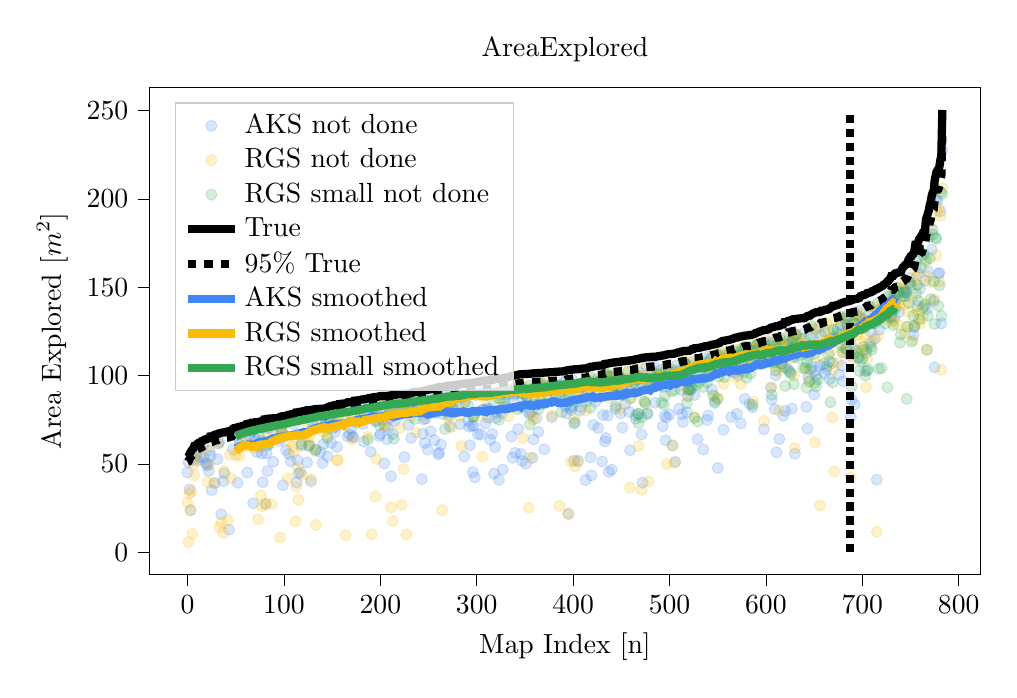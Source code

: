 % This file was created with tikzplotlib v0.9.16.
\begin{tikzpicture}

\definecolor{color0}{rgb}{0.259,0.522,0.957}
\definecolor{color1}{rgb}{0.984,0.737,0.02}
\definecolor{color2}{rgb}{0.204,0.659,0.325}

\begin{axis}[
width=1.0\linewidth,
height=0.64\linewidth,
clip marker paths=true,
scaled x ticks=false,
legend cell align={left},
legend style={
  fill opacity=0.8,
  draw opacity=1,
  text opacity=1,
  at={(0.03,0.97)},
  anchor=north west,
  draw=white!80!black
},
tick align=outside,
tick pos=left,
title={AreaExplored},
unbounded coords=jump,
x grid style={white!69.02!black},
xlabel={Map Index [n]},
xmin=-39.15, xmax=822.15,
xtick style={color=black},
y grid style={white!69.02!black},
ylabel={Area Explored [\(\displaystyle m^2\)]},
ymin=-12.521, ymax=262.937,
ytick style={color=black}
]
\addplot [draw=color0, fill=color0, mark=*, only marks, opacity=0.2]
table{%
x  y
0 45.213
1 50.896
2 35.499
3 23.914
8 52.974
9 55.326
10 51.931
13 53.914
16 59.979
17 53.467
19 50.685
20 49.115
21 50
22 45.949
23 57.579
24 54.672
25 35.141
28 39.227
31 52.718
32 61.549
33 62.534
35 21.515
37 40.264
38 44.686
43 12.741
47 58.306
52 39.349
53 66.691
54 63.493
56 67.485
58 68.35
62 45.182
64 66.099
65 66.61
67 68.651
68 27.691
69 69.65
70 64.269
72 56.744
74 60.125
76 63.149
77 55.834
78 39.691
79 70.979
80 70.466
81 27.165
82 55.966
83 45.989
84 70.507
85 61.459
87 69.606
89 51.275
95 63.016
96 64.574
97 70.805
98 68.635
99 37.973
101 73.342
102 57.784
105 55.71
107 51.574
110 72.491
113 39.494
114 52.154
115 44.686
117 45.301
118 60.293
124 50.85
126 60.123
128 40.114
129 73.342
130 70.266
131 69.531
133 57.616
138 56.675
139 72.872
140 50.52
141 61.099
142 77.139
143 72.962
145 54.296
146 75.483
149 61.894
151 70.294
153 68.082
154 71.403
155 59.632
156 76.216
166 65.613
168 66.765
170 69.917
171 65.445
172 65.171
173 73.779
176 81.125
182 72.794
183 62.598
184 77.834
186 76.443
187 82.686
190 56.957
193 81.838
194 82.955
195 74.106
197 82.722
199 65.72
200 66.915
201 80.147
202 75.168
204 50.339
205 71.645
207 63.946
208 70.202
210 75.928
211 42.995
213 66.914
214 77.186
215 74.355
216 81.072
217 78.531
219 78.757
221 84.789
224 80.342
225 53.915
226 81.902
228 78.717
229 72.069
230 81.195
231 83.477
232 64.688
234 85.619
235 85.037
239 82.234
242 80.058
243 41.48
244 67.203
245 75.298
246 61.872
247 75.734
249 58.246
252 68.398
253 85.358
254 87.606
256 63.491
257 78.92
260 55.472
261 56.344
263 60.915
264 78.282
266 88.542
267 85.418
268 84.306
269 87.008
270 79.306
272 71.286
273 84.498
274 88.573
275 83.322
277 88.05
279 84.645
283 72.466
284 87.898
287 54.275
288 84.958
291 74.622
292 71.083
293 60.587
295 71.696
296 45.442
297 71.546
298 42.438
299 88.867
301 66.813
304 66.749
306 80.784
307 91.126
309 72.973
310 80.624
311 81.81
312 76.27
313 80.899
314 63.674
316 67.112
318 44.496
319 59.557
320 76.064
321 79.277
323 40.979
325 89.373
326 78.712
327 46.858
329 93.224
330 89.27
331 82.989
333 92.742
334 89.56
336 65.613
337 53.542
338 88.458
339 89.517
340 56.323
341 90.288
343 69.784
346 55.626
347 51.766
348 89.522
349 89.539
351 50.171
352 88.278
353 90.85
354 79.213
355 78.232
357 79.394
358 53.414
359 63.854
361 94.006
362 75.907
363 92.542
364 68.147
365 83.734
366 96.17
369 95.005
370 58.296
374 91.632
376 92.534
377 94.918
378 76.445
382 88.126
385 94.786
386 90.403
390 96.68
392 82.717
393 78.648
394 94.909
395 21.878
397 81.645
398 80.467
399 97.709
401 51.936
402 73.648
404 85.558
405 51.475
406 89.453
407 80.242
408 82.147
413 40.899
415 91.235
416 89.997
417 99.518
418 53.741
419 43.522
421 72.166
423 85.235
426 70.312
430 51.422
431 77.68
432 94.117
433 62.762
434 64.712
435 99.658
436 77.413
437 45.507
439 96.589
440 46.792
441 93.582
443 96.771
444 81.44
445 101.584
447 100.414
449 78.603
451 70.592
453 92.456
454 83.901
456 96.461
457 92.63
458 79.474
459 57.728
460 97.619
465 75.56
466 97.344
467 97.909
468 78.37
469 101.642
471 66.762
472 39.376
476 105.202
477 78.182
479 93.794
481 103.117
484 105.074
485 84.683
487 97.384
490 98.334
491 103.293
492 95.558
493 71.354
494 93.568
495 77.323
496 63.376
497 76.382
500 78.002
502 103.694
503 60.469
504 99.57
506 51.237
507 105.699
510 81.317
511 103.286
512 91.934
513 78.198
514 73.669
515 103.534
517 106.406
518 79.182
519 88.507
521 92.019
523 92.752
524 107.726
526 88.99
528 104.989
529 64.002
532 106.72
534 99.403
535 58.205
536 104.694
538 99.565
539 74.928
540 77.426
541 111.043
543 109.632
544 92.098
547 85.645
548 108.179
549 109.624
550 47.72
552 111.424
553 112.277
554 104.701
556 69.395
557 104.064
558 107.56
561 106.635
562 109.544
563 105.378
564 76.622
565 102.19
566 107.213
568 101.528
569 111.304
570 78.366
571 100.24
572 110.621
574 72.95
576 108.421
577 104.248
578 86.894
579 115.49
580 110.677
583 83.966
584 111.104
585 113.936
586 82.037
587 111.168
590 113.925
591 117.213
593 115.192
594 107.714
595 109.054
596 114.946
598 69.726
599 118.533
602 114.29
603 119.21
604 117.13
605 93.117
606 86.643
609 81.11
610 100.19
611 56.571
613 115.904
614 64.096
615 112.168
616 106.546
617 112.691
618 77.309
620 80.091
621 118.811
622 104.046
624 102.725
625 124.306
626 118.954
627 81.338
628 116.448
629 110.55
630 55.779
631 123.245
632 117.837
637 123.504
641 112.611
642 82.323
643 69.984
644 99.096
646 121.514
648 105.202
650 89.309
651 102.754
652 99.837
655 127.299
656 105.646
657 123.224
660 106.659
661 101.35
663 103.59
666 98.037
668 120.912
669 107.165
670 121.818
671 120.829
674 124.573
676 100.675
678 128.826
679 105.691
680 96.794
683 115.235
684 128.947
685 128.558
687 111.646
688 76.726
689 86.496
690 115.512
692 83.71
693 129.203
694 126.115
695 134.688
696 110.136
697 136.797
698 126.928
701 132.238
703 102.68
704 114.725
706 129.482
707 139.522
708 118.294
709 124.837
710 131.363
713 120.77
715 41.138
716 136.96
718 126.058
723 135.995
724 139.606
727 133.173
728 138.987
730 134.171
733 132.69
734 142.59
738 136.002
742 144.846
744 148.325
745 147.368
746 147.091
748 155.302
750 152.502
753 122.899
754 127.258
756 162.23
757 139.594
758 157.842
760 149.302
763 167.85
765 153.768
767 137.717
768 159.067
772 171.339
773 182.808
774 142.288
775 104.736
776 199.294
778 199.035
779 157.632
780 158.197
781 193.005
782 129.475
783 227.704
};
\addlegendentry{AKS not done}
\addplot [draw=color1, fill=color1, mark=*, only marks, opacity=0.2]
table{%
x  y
0 27.998
1 5.747
2 33.264
3 23.682
4 34.354
5 10.506
6 49.674
7 43.622
8 52.722
13 55.741
20 58.669
21 39.795
23 49.459
28 39.354
32 61.624
33 14.088
35 16.894
37 11.016
38 45.92
42 18.139
44 55.17
45 41.91
50 55.107
54 54.736
55 67.544
60 62.165
64 59.536
70 59.256
73 18.691
74 59.659
76 32.043
77 26.037
81 27.8
82 68.206
87 27.245
95 69.574
96 8.341
98 68.15
99 65.982
104 41.76
106 62.776
109 59.694
110 56.51
112 17.501
113 37.045
114 47.978
115 29.736
118 61.37
119 43.688
121 73.802
126 61.549
127 65.173
128 41.341
131 76.725
132 57.707
133 15.406
138 70.822
141 68.299
145 65.464
151 75.685
154 76.053
155 52.013
156 52.336
160 79.374
164 9.662
166 75.555
170 76.97
171 63.811
179 75.739
182 75.549
187 65.386
191 10.062
195 31.581
196 52.725
197 82.966
199 83.787
204 72.347
205 71.226
210 81.746
211 25.416
213 17.656
214 78.096
220 70.475
222 26.754
223 81.163
224 47.046
227 10.16
230 82.922
231 76.677
237 67.723
245 77.669
246 80.389
256 81.576
260 80.867
263 87.133
264 23.832
271 75.614
274 70.846
275 82.371
282 76.941
283 89.618
284 60.224
287 85.09
293 92.002
297 76.774
299 89.574
306 54.122
307 88.149
310 76.638
314 91.784
315 90.989
322 87.202
325 90.872
333 77.122
334 91.619
337 92.851
346 93.731
348 64.616
352 93.13
354 25.326
356 53.781
358 77.04
359 75.149
362 93.998
364 84.648
366 94.87
368 92.88
370 95.76
378 77.477
386 26.275
390 92.355
392 92.664
395 21.458
396 87.762
398 51.413
401 75.526
402 48.542
405 52.072
406 91.376
408 88.403
413 80.198
416 89.827
420 98.072
423 90.846
429 95.376
435 100.27
436 99.509
437 87.41
439 99.037
440 99.795
441 94.082
443 96.738
449 80.925
450 93.333
451 91.384
456 92.638
457 102.091
458 98.686
459 36.693
461 87.696
466 99.083
467 99.691
468 60.192
471 35.411
472 103.648
474 85.251
477 93.982
478 40.054
479 94.026
481 102.864
485 100.475
487 95.992
495 104.179
497 49.963
500 104.272
503 60.486
505 50.608
514 107.987
516 93.981
519 88.378
520 108.072
523 105.997
526 76.451
529 105.245
531 108.261
534 105.125
536 107.782
539 105.488
540 102.203
542 104.96
543 102.603
545 107.507
547 88.424
548 111.781
549 111.469
550 87.378
554 113.134
556 95.405
560 113.554
562 113.528
565 111.467
568 99.128
572 115.085
574 95.301
577 106.52
578 115.301
579 109.163
580 104.232
583 115.114
585 112.898
587 85.182
588 108.264
589 110.312
590 116.576
591 108.944
592 118.171
593 118.179
595 111.682
598 74.298
603 120.251
605 106.808
606 93.427
607 109.118
611 115.134
612 120.326
613 102.531
614 80.078
615 113.522
616 105.234
618 116.528
620 117.694
624 119.814
625 123.026
626 110.186
629 100.133
630 59.038
631 122.512
632 122.019
634 117.576
635 121.224
640 113.648
641 103.43
642 117.886
643 114.474
645 96.518
649 127.056
651 62.163
652 126.421
654 110.438
656 26.546
661 119.792
663 129.411
665 124.051
667 113.517
668 130.302
669 76.371
670 103.522
671 45.678
674 107.267
677 132.272
678 132.347
679 113.555
680 117.371
684 113.138
685 127.859
686 122.885
688 42.392
689 132.032
690 110.107
691 128.931
692 113.354
695 123.118
696 135.64
697 133.614
698 119.318
699 131.386
700 114.206
701 114.627
702 131.234
703 122.013
704 93.406
705 109.554
707 139.107
710 119.514
712 136.062
713 138.522
715 11.691
716 122.237
720 140.445
724 140.805
725 132.61
726 141.096
730 130.986
731 141.101
732 145.163
733 131.198
734 140.314
736 129.058
737 140.8
739 139.718
740 149.062
742 152.061
744 124.131
745 140.406
746 127.917
747 151.946
748 135.926
751 144.688
753 120.056
754 128.674
755 158.997
756 155.728
757 136.954
758 151.882
759 135.338
760 129.301
762 132.493
765 140.898
766 164.632
767 114.784
768 156.189
770 152.992
771 184.402
775 143.304
777 168.106
778 193.054
779 195.032
780 153.186
781 190.494
782 103.229
783 206.144
};
\addlegendentry{RGS not done}
\addplot [draw=color2, fill=color2, mark=*, only marks, opacity=0.2]
table{%
x  y
54 61.054
63 68.901
74 65.824
83 60.344
98 67.992
118 61.379
126 60.469
133 58.149
145 64.68
146 76.102
152 78.395
156 81.077
176 80.584
187 63.726
195 74.816
199 72.157
204 79.546
210 79.84
211 81.872
214 64.28
226 81.016
236 75.482
238 83.97
243 86.514
259 87.595
260 87.758
266 85.659
267 69.762
270 80.131
271 77.403
275 81.338
281 88.24
283 87.803
291 83.142
294 90.602
296 77.182
297 76.821
301 91.747
307 80.614
318 84.621
323 75.008
324 87.202
329 84.722
330 81.99
341 93.507
343 81.048
344 92.763
346 82.131
347 87.264
352 88.208
354 94.352
355 72.336
356 90.406
359 88.717
360 83.77
363 96.294
364 81.123
366 92.702
367 89.181
368 94.099
370 84.184
373 89.4
378 95.483
382 89.611
388 79.326
391 96.139
392 86.037
394 88.31
395 94.067
396 88.693
399 82.762
401 72.955
406 94.418
408 93.323
412 96.678
413 97.974
414 85.47
416 97.346
418 81.771
423 93.73
426 98.509
427 96.899
429 88.03
430 98.598
434 100.746
435 101.184
439 97.086
440 99.581
441 93.539
444 82.862
445 94.269
446 90.747
449 98.936
451 88.838
457 102.515
459 87.053
463 95.826
465 77.488
466 93.941
467 78.504
468 73.117
469 99.613
470 93.538
471 76.514
474 85.466
475 84.272
477 78.789
478 95.694
482 95.811
485 99.003
487 101.142
491 100.699
492 84.821
494 83.678
495 88.629
496 103.296
497 95.731
499 102.498
502 91.134
505 91.805
506 102.301
513 100.496
515 107.013
516 107.31
517 106.394
518 84.354
519 91.771
520 92.248
521 96.558
522 92.013
523 94.47
526 76.138
527 102.09
528 94.838
529 74.086
531 96.477
535 93.578
536 104.541
539 96.234
540 107.845
543 110.045
545 88.886
546 105.174
547 84.56
549 111.947
550 86.818
551 99.438
552 103.75
553 108.944
554 107.016
555 109.632
556 105.12
557 99.192
558 105.414
561 111.67
566 108.355
568 113.414
570 105.186
572 111.926
573 102.981
574 114.917
575 114.227
577 101.859
578 116.059
579 116.509
580 98.87
583 114.517
584 101.246
586 83.571
587 108.238
589 117.224
590 117.21
593 115.688
595 106.483
598 107.104
599 117.549
601 111.93
603 114.717
605 113.234
606 89.174
607 118.69
608 107.331
609 108.382
610 102.891
611 117.198
613 115.637
614 121.715
615 120.451
616 106.67
619 104.822
620 94.197
623 117.43
625 101.91
626 101.059
627 118.915
628 120.635
629 95.245
630 116.07
631 123.211
633 110.027
634 111.707
637 114.48
638 120.795
639 104.21
641 104.675
642 93.2
643 107.474
644 111.323
645 97.002
646 103.584
647 128.144
649 122.138
650 112.216
651 96.054
652 93.902
654 97.824
655 115.464
661 124.904
663 105.325
665 112.144
666 107.934
667 84.93
669 96.157
670 126.064
674 126.344
676 123.392
677 133.395
678 117.008
680 113.107
682 132.298
683 115.446
684 134.01
685 128.166
686 126.102
687 119.603
688 124.69
689 93.994
690 112.579
691 129.584
692 129.8
693 113.986
694 133.882
696 110.31
697 102.648
698 108.36
700 109.357
701 116.242
702 127.085
703 100.027
704 112.949
705 102.747
706 103.627
707 134.093
709 116.291
710 114.651
713 129.456
715 130.789
716 141.043
717 103.858
718 132.158
720 104.203
722 138.578
724 129.584
725 134.213
726 93.432
727 145.206
728 144.672
729 139.989
730 133.029
732 128.581
733 144.682
734 137.645
735 143.002
736 149.79
737 147.755
738 146.942
739 118.755
740 123.309
743 147.016
744 146.997
745 145.082
746 86.872
747 127.702
748 141.234
749 152.798
750 151.198
751 119.262
753 133.938
754 128.067
755 164.976
756 146.387
757 151.39
758 142.514
759 131.869
761 161.061
763 138.437
764 169.053
765 139.859
766 165.546
767 114.63
768 133.958
769 178.413
770 166.507
771 143.37
773 179.834
774 153.354
775 129.234
776 178.227
777 177.395
779 139.467
780 151.072
781 203.938
782 133.784
783 202.851
};
\addlegendentry{RGS small not done}
\addplot [line width=3pt, black]
table {%
0 53.893
1 54.165
2 55.554
3 56.557
4 57.453
5 58.272
6 58.718
7 60.262
8 60.405
9 60.555
10 61.39
11 61.798
12 61.84
13 62.181
14 62.717
15 62.766
16 63.302
17 63.555
18 63.864
19 63.987
20 64.147
21 64.346
22 64.499
23 65.517
24 65.549
25 65.702
26 66.016
27 66.187
28 66.566
29 66.659
30 66.8
31 66.834
32 67.216
33 67.229
34 67.522
35 67.643
36 67.795
37 67.846
38 67.878
39 68.099
40 68.174
41 68.221
42 68.472
43 68.526
44 68.714
45 68.954
46 69.035
47 69.925
48 70.261
49 70.286
50 70.51
51 70.55
52 70.8
53 70.822
54 71.059
55 71.102
56 71.328
57 71.347
58 71.618
59 71.618
60 71.734
61 72.59
62 72.715
63 72.778
64 72.928
65 72.986
66 73.318
67 73.339
68 73.397
69 73.398
70 73.632
71 73.64
72 73.664
73 73.712
74 73.75
75 73.957
76 74.142
77 74.146
78 74.506
79 75.21
80 75.269
81 75.427
82 75.475
83 75.614
84 75.642
85 75.69
86 75.706
87 75.75
88 75.813
89 75.866
90 75.885
91 75.893
92 75.998
93 76.013
94 76.035
95 76.382
96 76.629
97 76.867
98 76.898
99 77.043
100 77.077
101 77.208
102 77.378
103 77.378
104 77.565
105 77.893
106 77.902
107 78.088
108 78.28
109 78.296
110 78.469
111 78.563
112 79.138
113 79.138
114 79.147
115 79.413
116 79.432
117 79.538
118 79.642
119 79.693
120 79.928
121 79.965
122 80.032
123 80.333
124 80.338
125 80.374
126 80.405
127 80.462
128 80.606
129 80.654
130 80.75
131 80.907
132 80.963
133 81.048
134 81.096
135 81.112
136 81.117
137 81.176
138 81.216
139 81.219
140 81.222
141 81.224
142 81.416
143 81.531
144 81.714
145 81.957
146 82.338
147 82.541
148 82.574
149 82.827
150 82.963
151 83.088
152 83.189
153 83.314
154 83.41
155 83.486
156 83.854
157 83.896
158 83.923
159 84.032
160 84.077
161 84.157
162 84.17
163 84.298
164 84.33
165 84.602
166 84.954
167 84.965
168 84.968
169 84.984
170 84.99
171 85.221
172 85.742
173 85.755
174 85.859
175 85.934
176 85.978
177 86.086
178 86.098
179 86.234
180 86.437
181 86.477
182 86.526
183 86.581
184 86.646
185 86.861
186 86.928
187 87.117
188 87.334
189 87.394
190 87.406
191 87.549
192 87.56
193 87.816
194 87.834
195 87.869
196 87.928
197 88.021
198 88.186
199 88.301
200 88.379
201 88.411
202 88.413
203 88.413
204 88.416
205 88.459
206 88.478
207 88.501
208 88.562
209 88.59
210 88.803
211 88.832
212 88.963
213 88.997
214 89.051
215 89.139
216 89.262
217 89.352
218 89.43
219 89.459
220 89.482
221 89.494
222 89.525
223 89.562
224 89.59
225 89.659
226 89.675
227 89.685
228 89.725
229 89.797
230 89.822
231 89.853
232 89.965
233 90.464
234 90.485
235 90.605
236 90.766
237 90.787
238 90.794
239 90.842
240 90.882
241 90.974
242 91.064
243 91.134
244 91.365
245 91.506
246 91.614
247 91.682
248 91.768
249 92.038
250 92.19
251 92.221
252 92.274
253 92.563
254 92.613
255 92.678
256 92.742
257 92.947
258 93.091
259 93.347
260 93.424
261 93.456
262 93.496
263 93.619
264 93.651
265 93.738
266 93.766
267 94.005
268 94.053
269 94.168
270 94.206
271 94.366
272 94.411
273 94.427
274 94.445
275 94.501
276 94.502
277 94.595
278 94.83
279 94.832
280 94.867
281 94.878
282 94.997
283 95.093
284 95.205
285 95.267
286 95.272
287 95.286
288 95.363
289 95.43
290 95.539
291 95.539
292 95.61
293 95.747
294 95.8
295 95.898
296 95.939
297 95.965
298 96.259
299 96.277
300 96.384
301 96.515
302 96.53
303 96.59
304 96.664
305 97.008
306 97.082
307 97.123
308 97.186
309 97.186
310 97.203
311 97.256
312 97.341
313 97.362
314 97.373
315 97.414
316 97.582
317 97.691
318 97.824
319 98.083
320 98.117
321 98.122
322 98.189
323 98.208
324 98.283
325 98.32
326 98.376
327 98.406
328 98.731
329 98.872
330 98.902
331 98.992
332 98.994
333 99.315
334 99.477
335 99.598
336 99.821
337 99.92
338 99.978
339 100.075
340 100.166
341 100.245
342 100.41
343 100.598
344 100.688
345 100.738
346 100.778
347 100.813
348 100.824
349 100.914
350 100.954
351 100.963
352 100.976
353 100.997
354 101.051
355 101.082
356 101.117
357 101.186
358 101.246
359 101.293
360 101.338
361 101.344
362 101.39
363 101.453
364 101.482
365 101.494
366 101.496
367 101.526
368 101.571
369 101.656
370 101.738
371 101.747
372 101.762
373 101.77
374 101.792
375 101.883
376 101.893
377 101.904
378 101.907
379 101.955
380 101.963
381 102.114
382 102.168
383 102.181
384 102.19
385 102.274
386 102.31
387 102.346
388 102.355
389 102.414
390 102.445
391 102.542
392 102.634
393 102.904
394 103.122
395 103.173
396 103.258
397 103.307
398 103.384
399 103.387
400 103.461
401 103.558
402 103.573
403 103.587
404 103.587
405 103.6
406 103.675
407 103.747
408 103.882
409 103.909
410 103.987
411 104.018
412 104.032
413 104.04
414 104.138
415 104.469
416 104.554
417 104.861
418 105.005
419 105.024
420 105.062
421 105.165
422 105.368
423 105.406
424 105.472
425 105.528
426 105.534
427 105.61
428 105.75
429 105.766
430 105.827
431 105.931
432 106.557
433 106.68
434 106.741
435 106.742
436 106.854
437 106.97
438 107.165
439 107.19
440 107.246
441 107.426
442 107.466
443 107.502
444 107.55
445 107.622
446 107.712
447 107.738
448 107.811
449 107.834
450 108.072
451 108.085
452 108.12
453 108.157
454 108.307
455 108.36
456 108.44
457 108.509
458 108.509
459 108.658
460 108.686
461 108.734
462 108.819
463 109.005
464 109.096
465 109.339
466 109.379
467 109.525
468 109.576
469 109.659
470 109.842
471 110.061
472 110.122
473 110.187
474 110.234
475 110.342
476 110.371
477 110.467
478 110.469
479 110.494
480 110.592
481 110.63
482 110.63
483 110.667
484 110.674
485 110.73
486 110.741
487 110.883
488 111.005
489 111.005
490 111.194
491 111.222
492 111.363
493 111.429
494 111.482
495 111.589
496 111.77
497 111.925
498 112.099
499 112.195
500 112.219
501 112.285
502 112.302
503 112.341
504 112.395
505 112.466
506 112.642
507 112.789
508 113.056
509 113.056
510 113.237
511 113.475
512 113.499
513 113.696
514 113.88
515 113.89
516 113.914
517 113.936
518 113.99
519 114.098
520 114.123
521 114.158
522 114.434
523 114.917
524 114.934
525 115.008
526 115.53
527 115.573
528 115.622
529 115.667
530 115.722
531 115.854
532 115.893
533 116.117
534 116.222
535 116.307
536 116.562
537 116.648
538 116.718
539 116.736
540 116.915
541 116.965
542 117.171
543 117.339
544 117.472
545 117.632
546 117.648
547 117.739
548 117.925
549 117.933
550 118.283
551 118.493
552 118.576
553 119.091
554 119.394
555 119.539
556 119.731
557 119.744
558 119.906
559 120
560 120.102
561 120.165
562 120.28
563 120.454
564 120.544
565 120.813
566 120.912
567 121.291
568 121.405
569 121.555
570 121.616
571 121.68
572 122.022
573 122.179
574 122.189
575 122.21
576 122.453
577 122.544
578 122.629
579 122.722
580 122.766
581 122.798
582 122.936
583 122.942
584 122.946
585 123.002
586 123.256
587 123.408
588 123.603
589 124.077
590 124.206
591 124.39
592 124.744
593 124.794
594 125.09
595 125.259
596 125.411
597 125.675
598 125.718
599 125.779
600 125.888
601 125.979
602 126.117
603 126.274
604 126.795
605 127.141
606 127.275
607 127.379
608 127.509
609 127.758
610 127.914
611 127.979
612 128.043
613 128.045
614 128.219
615 128.704
616 128.742
617 128.918
618 128.968
619 130.189
620 130.195
621 130.306
622 130.325
623 130.995
624 131.011
625 131.13
626 131.504
627 131.534
628 131.874
629 131.894
630 132.018
631 132.035
632 132.19
633 132.274
634 132.32
635 132.355
636 132.456
637 132.493
638 132.514
639 132.514
640 132.592
641 132.909
642 133.434
643 133.734
644 133.907
645 133.971
646 134.042
647 134.598
648 134.923
649 135.24
650 135.389
651 135.757
652 135.866
653 135.898
654 135.899
655 135.942
656 136.054
657 136.73
658 136.734
659 136.734
660 136.907
661 137.256
662 137.278
663 137.31
664 137.408
665 137.858
666 137.917
667 138.498
668 138.717
669 139.488
670 139.525
671 139.635
672 139.656
673 139.888
674 140.046
675 140.171
676 140.365
677 140.808
678 140.965
679 141.165
680 141.371
681 141.419
682 141.661
683 141.902
684 141.971
685 142.158
686 142.174
687 142.414
688 142.485
689 142.926
690 142.962
691 143.274
692 143.314
693 143.365
694 143.469
695 143.558
696 143.986
697 144.066
698 145.024
699 145.184
700 145.461
701 145.506
702 145.597
703 145.952
704 146.162
705 146.77
706 146.875
707 146.91
708 147.136
709 147.232
710 147.786
711 147.859
712 148.091
713 148.566
714 148.902
715 148.976
716 149.27
717 149.637
718 149.85
719 150.253
720 150.494
721 150.8
722 151.422
723 151.674
724 152.17
725 152.627
726 153.315
727 153.56
728 154.534
729 155.04
730 156.336
731 156.366
732 156.451
733 157.325
734 157.861
735 157.918
736 158.197
737 158.347
738 158.456
739 158.483
740 158.659
741 160.322
742 161.306
743 161.661
744 162.475
745 162.856
746 163.086
747 164.189
748 165.725
749 166.568
750 167.453
751 167.533
752 168.494
753 168.96
754 170.485
755 174.155
756 174.178
757 174.486
758 175.696
759 177.397
760 178.142
761 178.941
762 179.043
763 180.805
764 180.805
765 181.757
766 188.25
767 190.006
768 191.883
769 193.514
770 196.891
771 198.4
772 201.835
773 203.683
774 204.41
775 210.179
776 212.882
777 215.381
778 216.317
779 216.534
780 218.451
781 222.118
782 224.59
783 250.416
};
\addlegendentry{True}
\addplot [line width=3pt, black, dashed]
table {%
0 51.198
1 51.457
2 52.776
3 53.729
4 54.58
5 55.358
6 55.782
7 57.249
8 57.385
9 57.527
10 58.321
11 58.708
12 58.748
13 59.072
14 59.581
15 59.628
16 60.137
17 60.377
18 60.671
19 60.788
20 60.94
21 61.128
22 61.274
23 62.241
24 62.271
25 62.417
26 62.715
27 62.878
28 63.238
29 63.326
30 63.46
31 63.492
32 63.855
33 63.867
34 64.146
35 64.261
36 64.405
37 64.454
38 64.484
39 64.694
40 64.766
41 64.81
42 65.048
43 65.1
44 65.278
45 65.506
46 65.583
47 66.429
48 66.748
49 66.772
50 66.985
51 67.023
52 67.26
53 67.281
54 67.506
55 67.547
56 67.762
57 67.78
58 68.037
59 68.037
60 68.148
61 68.961
62 69.079
63 69.139
64 69.282
65 69.336
66 69.652
67 69.672
68 69.727
69 69.728
70 69.95
71 69.958
72 69.981
73 70.026
74 70.063
75 70.259
76 70.435
77 70.438
78 70.78
79 71.449
80 71.505
81 71.656
82 71.701
83 71.834
84 71.86
85 71.905
86 71.92
87 71.963
88 72.022
89 72.072
90 72.091
91 72.098
92 72.198
93 72.212
94 72.233
95 72.563
96 72.797
97 73.024
98 73.053
99 73.191
100 73.223
101 73.348
102 73.509
103 73.509
104 73.687
105 73.998
106 74.007
107 74.184
108 74.366
109 74.381
110 74.545
111 74.635
112 75.181
113 75.181
114 75.19
115 75.442
116 75.46
117 75.561
118 75.66
119 75.708
120 75.932
121 75.967
122 76.03
123 76.316
124 76.321
125 76.356
126 76.385
127 76.439
128 76.576
129 76.622
130 76.713
131 76.862
132 76.915
133 76.996
134 77.041
135 77.056
136 77.061
137 77.117
138 77.155
139 77.158
140 77.161
141 77.163
142 77.345
143 77.455
144 77.628
145 77.859
146 78.221
147 78.414
148 78.446
149 78.686
150 78.815
151 78.934
152 79.029
153 79.148
154 79.239
155 79.312
156 79.662
157 79.701
158 79.727
159 79.83
160 79.873
161 79.949
162 79.961
163 80.083
164 80.113
165 80.372
166 80.706
167 80.717
168 80.72
169 80.735
170 80.741
171 80.96
172 81.455
173 81.467
174 81.566
175 81.638
176 81.679
177 81.782
178 81.793
179 81.922
180 82.115
181 82.153
182 82.2
183 82.252
184 82.314
185 82.518
186 82.582
187 82.761
188 82.968
189 83.024
190 83.036
191 83.171
192 83.182
193 83.425
194 83.442
195 83.475
196 83.532
197 83.62
198 83.776
199 83.886
200 83.96
201 83.991
202 83.992
203 83.992
204 83.995
205 84.036
206 84.054
207 84.076
208 84.134
209 84.161
210 84.363
211 84.39
212 84.515
213 84.547
214 84.599
215 84.682
216 84.799
217 84.884
218 84.959
219 84.986
220 85.008
221 85.02
222 85.049
223 85.084
224 85.111
225 85.176
226 85.191
227 85.201
228 85.239
229 85.307
230 85.331
231 85.36
232 85.467
233 85.941
234 85.961
235 86.075
236 86.228
237 86.248
238 86.254
239 86.3
240 86.338
241 86.426
242 86.511
243 86.578
244 86.797
245 86.93
246 87.034
247 87.098
248 87.18
249 87.436
250 87.581
251 87.61
252 87.66
253 87.935
254 87.982
255 88.044
256 88.105
257 88.3
258 88.437
259 88.68
260 88.753
261 88.783
262 88.821
263 88.938
264 88.969
265 89.051
266 89.078
267 89.305
268 89.35
269 89.46
270 89.496
271 89.648
272 89.691
273 89.706
274 89.723
275 89.776
276 89.777
277 89.865
278 90.089
279 90.09
280 90.124
281 90.134
282 90.247
283 90.338
284 90.445
285 90.504
286 90.508
287 90.522
288 90.595
289 90.659
290 90.762
291 90.762
292 90.829
293 90.96
294 91.01
295 91.103
296 91.142
297 91.167
298 91.446
299 91.463
300 91.565
301 91.689
302 91.703
303 91.761
304 91.831
305 92.158
306 92.228
307 92.267
308 92.326
309 92.326
310 92.343
311 92.393
312 92.474
313 92.494
314 92.504
315 92.544
316 92.703
317 92.807
318 92.933
319 93.179
320 93.211
321 93.216
322 93.279
323 93.298
324 93.369
325 93.404
326 93.457
327 93.486
328 93.795
329 93.928
330 93.957
331 94.042
332 94.044
333 94.349
334 94.503
335 94.618
336 94.83
337 94.924
338 94.979
339 95.071
340 95.158
341 95.233
342 95.389
343 95.568
344 95.654
345 95.701
346 95.739
347 95.772
348 95.783
349 95.868
350 95.906
351 95.915
352 95.927
353 95.947
354 95.999
355 96.028
356 96.061
357 96.126
358 96.184
359 96.228
360 96.271
361 96.277
362 96.321
363 96.38
364 96.408
365 96.42
366 96.421
367 96.45
368 96.493
369 96.573
370 96.651
371 96.66
372 96.674
373 96.681
374 96.702
375 96.789
376 96.798
377 96.809
378 96.812
379 96.857
380 96.865
381 97.008
382 97.06
383 97.072
384 97.081
385 97.16
386 97.195
387 97.228
388 97.237
389 97.294
390 97.323
391 97.415
392 97.502
393 97.759
394 97.966
395 98.014
396 98.095
397 98.142
398 98.215
399 98.218
400 98.288
401 98.38
402 98.394
403 98.408
404 98.408
405 98.42
406 98.491
407 98.56
408 98.688
409 98.713
410 98.788
411 98.817
412 98.83
413 98.838
414 98.931
415 99.245
416 99.326
417 99.618
418 99.755
419 99.773
420 99.809
421 99.907
422 100.1
423 100.136
424 100.198
425 100.252
426 100.258
427 100.329
428 100.463
429 100.478
430 100.536
431 100.635
432 101.229
433 101.346
434 101.404
435 101.405
436 101.512
437 101.621
438 101.807
439 101.831
440 101.884
441 102.054
442 102.092
443 102.127
444 102.173
445 102.241
446 102.326
447 102.351
448 102.421
449 102.442
450 102.668
451 102.681
452 102.714
453 102.749
454 102.892
455 102.942
456 103.018
457 103.083
458 103.083
459 103.225
460 103.252
461 103.298
462 103.378
463 103.555
464 103.641
465 103.872
466 103.91
467 104.049
468 104.097
469 104.176
470 104.35
471 104.558
472 104.616
473 104.678
474 104.722
475 104.825
476 104.853
477 104.944
478 104.945
479 104.97
480 105.062
481 105.099
482 105.099
483 105.134
484 105.14
485 105.193
486 105.204
487 105.339
488 105.455
489 105.455
490 105.634
491 105.661
492 105.795
493 105.857
494 105.908
495 106.009
496 106.181
497 106.329
498 106.494
499 106.585
500 106.608
501 106.671
502 106.687
503 106.724
504 106.775
505 106.842
506 107.01
507 107.149
508 107.403
509 107.403
510 107.575
511 107.801
512 107.824
513 108.011
514 108.186
515 108.195
516 108.218
517 108.239
518 108.291
519 108.393
520 108.417
521 108.45
522 108.712
523 109.171
524 109.188
525 109.258
526 109.753
527 109.794
528 109.841
529 109.884
530 109.936
531 110.062
532 110.098
533 110.311
534 110.411
535 110.492
536 110.734
537 110.816
538 110.882
539 110.899
540 111.069
541 111.117
542 111.313
543 111.472
544 111.598
545 111.75
546 111.766
547 111.852
548 112.029
549 112.036
550 112.369
551 112.568
552 112.647
553 113.137
554 113.424
555 113.562
556 113.745
557 113.757
558 113.91
559 114
560 114.097
561 114.157
562 114.266
563 114.432
564 114.517
565 114.772
566 114.866
567 115.227
568 115.335
569 115.477
570 115.535
571 115.596
572 115.921
573 116.07
574 116.079
575 116.099
576 116.33
577 116.417
578 116.497
579 116.586
580 116.628
581 116.658
582 116.789
583 116.795
584 116.798
585 116.852
586 117.093
587 117.238
588 117.423
589 117.873
590 117.996
591 118.171
592 118.507
593 118.554
594 118.835
595 118.996
596 119.141
597 119.391
598 119.432
599 119.49
600 119.594
601 119.68
602 119.811
603 119.96
604 120.455
605 120.784
606 120.911
607 121.01
608 121.133
609 121.37
610 121.518
611 121.58
612 121.641
613 121.643
614 121.808
615 122.269
616 122.305
617 122.472
618 122.52
619 123.679
620 123.685
621 123.79
622 123.809
623 124.445
624 124.461
625 124.573
626 124.929
627 124.958
628 125.28
629 125.3
630 125.417
631 125.433
632 125.581
633 125.66
634 125.704
635 125.737
636 125.833
637 125.868
638 125.888
639 125.888
640 125.962
641 126.263
642 126.762
643 127.048
644 127.212
645 127.273
646 127.34
647 127.868
648 128.177
649 128.478
650 128.619
651 128.969
652 129.072
653 129.103
654 129.104
655 129.145
656 129.252
657 129.893
658 129.898
659 129.898
660 130.062
661 130.393
662 130.414
663 130.445
664 130.538
665 130.965
666 131.021
667 131.573
668 131.781
669 132.514
670 132.549
671 132.653
672 132.673
673 132.894
674 133.044
675 133.163
676 133.347
677 133.768
678 133.917
679 134.107
680 134.303
681 134.348
682 134.578
683 134.807
684 134.873
685 135.05
686 135.066
687 135.294
688 135.361
689 135.78
690 135.814
691 136.11
692 136.148
693 136.197
694 136.295
695 136.38
696 136.786
697 136.862
698 137.773
699 137.925
700 138.188
701 138.23
702 138.317
703 138.654
704 138.854
705 139.431
706 139.531
707 139.565
708 139.779
709 139.87
710 140.396
711 140.466
712 140.687
713 141.138
714 141.457
715 141.527
716 141.807
717 142.155
718 142.357
719 142.74
720 142.97
721 143.26
722 143.851
723 144.09
724 144.561
725 144.996
726 145.649
727 145.882
728 146.808
729 147.288
730 148.519
731 148.548
732 148.629
733 149.459
734 149.968
735 150.022
736 150.287
737 150.43
738 150.533
739 150.559
740 150.726
741 152.306
742 153.24
743 153.578
744 154.351
745 154.713
746 154.932
747 155.979
748 157.439
749 158.24
750 159.08
751 159.156
752 160.07
753 160.512
754 161.961
755 165.447
756 165.469
757 165.762
758 166.911
759 168.527
760 169.235
761 169.994
762 170.091
763 171.765
764 171.765
765 172.669
766 178.837
767 180.506
768 182.289
769 183.838
770 187.047
771 188.48
772 191.743
773 193.499
774 194.189
775 199.67
776 202.238
777 204.612
778 205.501
779 205.708
780 207.529
781 211.012
782 213.361
783 237.895
};
\addlegendentry{95\% True}
\addplot [line width=3pt, black, dotted, forget plot]
table {%
687 0
687 250.416
};
\addplot [line width=3pt, color0]
table {%
0 nan
1 nan
2 nan
3 nan
4 nan
5 nan
6 nan
7 nan
8 nan
9 nan
10 nan
11 nan
12 nan
13 nan
14 nan
15 nan
16 nan
17 nan
18 nan
19 nan
20 nan
21 nan
22 nan
23 nan
24 nan
25 nan
26 nan
27 nan
28 nan
29 nan
30 nan
31 nan
32 nan
33 nan
34 nan
35 nan
36 nan
37 nan
38 nan
39 nan
40 nan
41 nan
42 nan
43 nan
44 nan
45 nan
46 nan
47 nan
48 nan
49 nan
50 58.709
51 58.992
52 59.216
53 59.439
54 59.944
55 60.133
56 60.133
57 60.313
58 60.25
59 60.469
60 60.667
61 60.873
62 61.039
63 61.203
64 61.059
65 60.983
66 60.827
67 60.99
68 60.908
69 60.904
70 61.154
71 61.424
72 61.685
73 61.99
74 62.182
75 62.144
76 62.559
77 62.532
78 62.669
79 62.677
80 62.773
81 62.835
82 63.003
83 63.163
84 63.114
85 63.251
86 63.811
87 63.936
88 64.307
89 64.427
90 64.508
91 64.365
92 64.323
93 64.442
94 65.045
95 65.167
96 65.049
97 65.146
98 65.351
99 65.471
100 65.415
101 65.533
102 65.558
103 65.958
104 65.972
105 66.051
106 65.968
107 66.056
108 66.173
109 66.287
110 66.403
111 66.525
112 66.634
113 66.983
114 67.087
115 67.23
116 67.373
117 67.33
118 67.456
119 67.846
120 67.958
121 68.014
122 67.964
123 68.048
124 68.084
125 68.307
126 68.423
127 68.602
128 68.862
129 69.285
130 69.395
131 69.514
132 70.068
133 70.236
134 70.402
135 70.475
136 70.687
137 70.731
138 70.862
139 70.971
140 71.295
141 71.143
142 71.25
143 71.354
144 71.447
145 71.547
146 71.658
147 71.848
148 71.967
149 72.119
150 72.396
151 72.331
152 72.399
153 72.573
154 72.673
155 72.438
156 72.598
157 72.696
158 72.82
159 72.774
160 72.869
161 72.903
162 72.579
163 72.673
164 72.947
165 73.197
166 73.494
167 73.543
168 73.875
169 74.125
170 74.155
171 74.248
172 74.335
173 74.426
174 74.519
175 74.814
176 74.586
177 74.804
178 74.895
179 75.281
180 75.268
181 75.377
182 75.517
183 75.388
184 75.674
185 75.747
186 75.823
187 75.925
188 76.015
189 76.316
190 76.409
191 76.769
192 77.026
193 77.055
194 76.741
195 76.635
196 76.845
197 76.709
198 76.678
199 76.765
200 76.728
201 76.81
202 76.989
203 76.879
204 77.052
205 77.214
206 77.498
207 77.371
208 77.363
209 77.459
210 77.544
211 77.293
212 77.054
213 77.142
214 76.949
215 76.928
216 77.012
217 77.242
218 77.284
219 77.459
220 77.521
221 77.615
222 77.859
223 77.92
224 78.028
225 78.09
226 78.103
227 78.192
228 78.254
229 78.344
230 78.37
231 78.453
232 78.53
233 78.706
234 78.805
235 78.906
236 78.992
237 79.134
238 78.85
239 78.869
240 78.94
241 79.286
242 79.198
243 79.073
244 78.861
245 78.943
246 78.919
247 78.538
248 78.426
249 78.012
250 78.244
251 78.494
252 78.36
253 78.526
254 78.6
255 78.764
256 78.974
257 78.94
258 79.212
259 79.438
260 79.321
261 79.368
262 79.756
263 79.673
264 79.813
265 79.678
266 79.861
267 79.721
268 79.868
269 79.459
270 79.267
271 79.174
272 79.119
273 79.2
274 78.749
275 78.879
276 79.234
277 79.202
278 78.814
279 78.966
280 79.178
281 79.259
282 79.254
283 79.549
284 79.615
285 79.654
286 79.754
287 79.537
288 79.208
289 79.225
290 79.298
291 78.996
292 79.031
293 79.186
294 79.469
295 79.755
296 79.962
297 79.899
298 79.659
299 79.681
300 79.994
301 80.078
302 79.698
303 79.897
304 79.952
305 79.868
306 79.77
307 80.097
308 80.102
309 79.742
310 79.494
311 79.905
312 80.282
313 80.152
314 80.468
315 80.367
316 80.31
317 80.386
318 80.503
319 80.626
320 80.706
321 80.496
322 80.568
323 80.826
324 80.958
325 80.988
326 81.123
327 81.149
328 81.218
329 81.073
330 81.197
331 81.262
332 81.332
333 81.308
334 81.556
335 81.648
336 81.682
337 81.68
338 82.116
339 82.24
340 82.316
341 82.368
342 82.598
343 82.715
344 82.895
345 82.932
346 82.434
347 82.963
348 83.064
349 83.444
350 83.533
351 83.601
352 83.453
353 83.272
354 83.339
355 83.527
356 83.115
357 83.201
358 83.092
359 82.986
360 83.245
361 83.432
362 83.605
363 83.832
364 83.432
365 83.797
366 83.783
367 84.012
368 84.075
369 84.167
370 84.007
371 84.246
372 84.175
373 84.248
374 84.69
375 84.763
376 84.872
377 84.788
378 85.325
379 85.391
380 85.464
381 85.085
382 85.032
383 85.032
384 84.732
385 84.483
386 84.529
387 84.647
388 84.567
389 84.712
390 84.783
391 84.687
392 84.72
393 84.794
394 85.063
395 84.92
396 84.976
397 85.446
398 85.932
399 86.067
400 85.958
401 86.029
402 86.233
403 86.386
404 86.402
405 86.449
406 86.698
407 86.7
408 86.832
409 87.093
410 87.032
411 87.041
412 87.141
413 87.417
414 87.529
415 87.888
416 87.806
417 87.818
418 87.826
419 87.643
420 87.71
421 88.18
422 87.877
423 87.3
424 87.376
425 87.513
426 87.599
427 87.726
428 87.558
429 87.849
430 87.816
431 87.899
432 87.958
433 88.132
434 88.217
435 88.297
436 88.196
437 88.344
438 88.339
439 88.42
440 88.498
441 88.515
442 88.571
443 88.7
444 88.627
445 88.613
446 89.168
447 88.818
448 88.766
449 89.038
450 89.132
451 88.924
452 89.477
453 89.778
454 89.398
455 89.538
456 90.092
457 89.71
458 89.964
459 90.218
460 90.311
461 90.131
462 90.173
463 90.103
464 90.476
465 90.211
466 90.334
467 90.525
468 90.594
469 90.849
470 91.299
471 91.384
472 91.583
473 91.669
474 91.745
475 91.815
476 91.905
477 92.092
478 92.187
479 92.23
480 91.865
481 92.455
482 92.782
483 92.908
484 93.384
485 93.731
486 93.316
487 93.589
488 94.243
489 94.209
490 93.993
491 94.299
492 94.473
493 94.561
494 94.69
495 94.796
496 94.902
497 94.996
498 94.848
499 94.9
500 95.21
501 94.655
502 95.083
503 95.163
504 95.361
505 95.569
506 95.677
507 95.407
508 95.521
509 95.802
510 96.366
511 96.531
512 96.558
513 96.619
514 96.635
515 96.361
516 96.627
517 96.726
518 96.9
519 97.131
520 97.228
521 96.959
522 97.293
523 98.006
524 98.118
525 97.794
526 97.901
527 97.933
528 98.194
529 98.007
530 98.224
531 98.278
532 98.415
533 98.533
534 98.315
535 98.376
536 98.668
537 98.436
538 98.574
539 98.695
540 98.822
541 98.978
542 99.118
543 99.356
544 99.794
545 99.936
546 100.253
547 100.769
548 101.205
549 100.825
550 100.94
551 101.361
552 101.488
553 101.594
554 102.181
555 102.357
556 102.219
557 102.573
558 102.729
559 102.868
560 102.598
561 102.786
562 102.319
563 102.619
564 102.996
565 102.9
566 102.987
567 102.961
568 103.024
569 103.005
570 103.361
571 103.077
572 103.345
573 103.29
574 103.616
575 103.566
576 103.716
577 104.016
578 103.73
579 103.844
580 104.31
581 103.763
582 103.892
583 104.003
584 104.167
585 104.434
586 105.111
587 105.324
588 105.45
589 105.717
590 106.229
591 106.715
592 106.731
593 106.438
594 106.041
595 106.111
596 106.264
597 106.359
598 106.787
599 106.757
600 106.952
601 107.368
602 107.26
603 107.145
604 107.32
605 107.566
606 107.699
607 108.061
608 108.253
609 108.482
610 108.642
611 108.567
612 108.514
613 108.731
614 108.713
615 109.253
616 109.543
617 109.451
618 109.62
619 109.814
620 109.773
621 110.207
622 110.413
623 110.634
624 110.8
625 111.316
626 111.491
627 111.414
628 111.712
629 112.131
630 112.033
631 111.894
632 112.074
633 112.25
634 112.562
635 112.741
636 112.887
637 113.422
638 113.427
639 113.019
640 112.696
641 112.712
642 112.906
643 112.549
644 112.689
645 112.873
646 113.129
647 113.081
648 113.249
649 113.821
650 114.023
651 114.211
652 114.334
653 114.58
654 114.415
655 114.391
656 114.857
657 115.285
658 115.468
659 115.436
660 115.873
661 116.185
662 117.031
663 117.225
664 117.273
665 118.049
666 117.339
667 117.643
668 117.942
669 118.429
670 118.628
671 119.261
672 119.506
673 119.908
674 120.014
675 120.382
676 120.606
677 120.887
678 121.405
679 121.63
680 122.009
681 122.793
682 123.048
683 123.361
684 123.421
685 123.586
686 123.829
687 124.076
688 124.356
689 124.454
690 124.698
691 124.953
692 125.354
693 125.979
694 126.819
695 127.311
696 127.511
697 127.767
698 128.042
699 128.543
700 128.839
701 129.471
702 130.043
703 130.651
704 130.581
705 130.562
706 130.949
707 131.514
708 131.678
709 131.951
710 132.336
711 132.762
712 133.454
713 133.845
714 134.488
715 134.902
716 135.129
717 135.944
718 135.999
719 136.38
720 137.154
721 137.809
722 138.487
723 138.873
724 139.371
725 139.548
726 139.259
727 140.245
728 140.961
729 141.663
730 142.183
731 142.797
732 143.38
733 143.326
734 144.45
735 nan
736 nan
737 nan
738 nan
739 nan
740 nan
741 nan
742 nan
743 nan
744 nan
745 nan
746 nan
747 nan
748 nan
749 nan
750 nan
751 nan
752 nan
753 nan
754 nan
755 nan
756 nan
757 nan
758 nan
759 nan
760 nan
761 nan
762 nan
763 nan
764 nan
765 nan
766 nan
767 nan
768 nan
769 nan
770 nan
771 nan
772 nan
773 nan
774 nan
775 nan
776 nan
777 nan
778 nan
779 nan
780 nan
781 nan
782 nan
783 nan
};
\addlegendentry{AKS smoothed}
\addplot [line width=3pt, color1]
table {%
0 nan
1 nan
2 nan
3 nan
4 nan
5 nan
6 nan
7 nan
8 nan
9 nan
10 nan
11 nan
12 nan
13 nan
14 nan
15 nan
16 nan
17 nan
18 nan
19 nan
20 nan
21 nan
22 nan
23 nan
24 nan
25 nan
26 nan
27 nan
28 nan
29 nan
30 nan
31 nan
32 nan
33 nan
34 nan
35 nan
36 nan
37 nan
38 nan
39 nan
40 nan
41 nan
42 nan
43 nan
44 nan
45 nan
46 nan
47 nan
48 nan
49 nan
50 57.127
51 57.579
52 58.257
53 58.663
54 59.164
55 59.238
56 59.881
57 60.012
58 60.321
59 60.539
60 60.557
61 60.539
62 60.696
63 60.279
64 60.092
65 59.975
66 59.672
67 59.824
68 59.977
69 59.983
70 59.802
71 59.978
72 60.318
73 60.462
74 60.739
75 60.889
76 61.029
77 61.015
78 61.038
79 61.057
80 61.192
81 61.321
82 61.448
83 61.409
84 61.422
85 61.55
86 62.156
87 62.28
88 62.956
89 63.205
90 63.324
91 63.447
92 63.471
93 64.066
94 64.195
95 64.425
96 64.661
97 64.786
98 64.907
99 65.03
100 65.154
101 65.391
102 65.475
103 65.589
104 65.701
105 65.914
106 65.758
107 65.603
108 65.715
109 65.833
110 65.945
111 66.118
112 66.23
113 66.338
114 66.446
115 65.948
116 66.056
117 66.114
118 66.226
119 66.34
120 66.449
121 66.626
122 66.561
123 66.667
124 67.296
125 67.521
126 67.627
127 68.127
128 68.685
129 68.795
130 68.833
131 68.936
132 69.485
133 69.559
134 69.654
135 69.768
136 69.877
137 69.987
138 70.369
139 70.488
140 70.603
141 70.712
142 70.079
143 70.184
144 70.294
145 70.407
146 70.027
147 70.471
148 70.567
149 70.728
150 70.906
151 71.019
152 71.124
153 71.229
154 71.335
155 71.641
156 71.605
157 71.818
158 71.916
159 72.016
160 72.264
161 72.516
162 72.019
163 72.69
164 72.496
165 72.797
166 73.359
167 73.451
168 73.543
169 73.779
170 74.207
171 74.149
172 74.264
173 73.766
174 73.807
175 73.501
176 73.59
177 73.828
178 73.278
179 73.721
180 73.812
181 73.874
182 73.873
183 74.151
184 74.867
185 74.953
186 75.043
187 75.136
188 75.027
189 75.182
190 75.287
191 75.382
192 75.57
193 75.666
194 75.765
195 75.859
196 75.981
197 75.998
198 76.083
199 76.168
200 76.254
201 76.354
202 76.483
203 76.57
204 76.662
205 76.785
206 77.155
207 77.447
208 77.532
209 77.625
210 77.722
211 77.737
212 77.829
213 77.916
214 77.984
215 78.126
216 78.208
217 78.347
218 78.43
219 78.514
220 78.604
221 78.731
222 78.849
223 78.928
224 79.011
225 78.899
226 78.905
227 78.987
228 79.073
229 79.158
230 79.302
231 79.381
232 79.459
233 79.473
234 79.543
235 79.312
236 79.389
237 79.459
238 79.656
239 79.732
240 79.798
241 79.881
242 80.692
243 80.768
244 80.854
245 80.935
246 81.53
247 81.915
248 81.853
249 81.933
250 81.991
251 82.07
252 82.15
253 82.223
254 82.299
255 82.497
256 82.707
257 82.407
258 82.445
259 82.526
260 82.605
261 82.554
262 83.225
263 83.306
264 84.063
265 84.2
266 84.251
267 84.329
268 84.418
269 84.5
270 84.575
271 84.804
272 84.89
273 85.495
274 85.618
275 86.084
276 86.14
277 86.227
278 87.061
279 87.143
280 87.227
281 87.342
282 87.521
283 87.614
284 87.515
285 87.571
286 87.66
287 87.747
288 87.998
289 88.096
290 88.178
291 88.266
292 88.359
293 88.443
294 88.53
295 88.623
296 88.812
297 88.945
298 89.03
299 88.801
300 88.879
301 88.951
302 89.038
303 89.091
304 89.168
305 88.538
306 88.619
307 88.341
308 88.419
309 88.295
310 88.151
311 88.313
312 88.383
313 88.427
314 88.524
315 89.133
316 89.21
317 89.263
318 89.335
319 89.369
320 89.442
321 89.502
322 89.713
323 89.794
324 89.865
325 90.131
326 90.279
327 90.345
328 90.423
329 90.293
330 90.374
331 90.446
332 90.512
333 90.715
334 90.793
335 91.164
336 91.234
337 90.59
338 90.715
339 90.772
340 90.841
341 90.851
342 90.93
343 90.948
344 91.01
345 91.08
346 90.384
347 90.35
348 90.565
349 90.156
350 90.244
351 90.31
352 90.144
353 89.713
354 89.78
355 89.854
356 89.452
357 89.825
358 89.933
359 89.891
360 89.959
361 90.183
362 90.257
363 90.319
364 90.188
365 90.259
366 90.346
367 90.317
368 90.378
369 90.452
370 90.516
371 90.562
372 90.636
373 90.768
374 90.742
375 90.81
376 90.906
377 90.971
378 91.04
379 91.106
380 91.117
381 91.178
382 91.243
383 91.326
384 91.569
385 91.674
386 91.722
387 91.766
388 91.712
389 91.769
390 91.801
391 91.844
392 91.821
393 91.892
394 91.893
395 91.952
396 92.014
397 92.11
398 92.183
399 92.564
400 92.414
401 92.387
402 92.329
403 92.429
404 92.499
405 93.277
406 93.338
407 93.727
408 93.786
409 94.002
410 93.618
411 93.684
412 93.597
413 93.692
414 93.772
415 93.97
416 94.042
417 94.084
418 94.116
419 93.789
420 93.859
421 93.948
422 93.336
423 93.392
424 93.477
425 93.354
426 93.434
427 93.52
428 93.477
429 93.103
430 93.061
431 93.145
432 93.203
433 93.291
434 93.369
435 93.459
436 93.488
437 94.28
438 94.264
439 94.35
440 94.434
441 94.568
442 94.637
443 94.777
444 94.867
445 94.945
446 95.772
447 95.961
448 95.478
449 96.041
450 96.126
451 96.18
452 96.493
453 97.077
454 96.694
455 96.769
456 96.755
457 96.913
458 97.006
459 97.198
460 97.288
461 97.375
462 97.46
463 97.558
464 97.842
465 97.932
466 98.021
467 98.063
468 98.148
469 98.232
470 98.112
471 98.212
472 98.289
473 98.374
474 98.526
475 98.618
476 98.707
477 98.466
478 98.565
479 98.662
480 98.761
481 98.86
482 98.932
483 99.01
484 99.1
485 99.131
486 99.233
487 99.316
488 99.552
489 99.644
490 99.709
491 99.733
492 99.911
493 99.933
494 99.992
495 100.092
496 100.139
497 100.228
498 100.081
499 100.172
500 100.477
501 100.418
502 100.635
503 100.733
504 100.834
505 100.934
506 101.039
507 101.066
508 101.193
509 101.347
510 102.125
511 102.223
512 102.503
513 102.604
514 102.703
515 102.806
516 102.878
517 103.038
518 103.194
519 103.584
520 103.7
521 103.814
522 104.621
523 104.735
524 104.842
525 104.942
526 105.055
527 105.169
528 105.295
529 106.047
530 106.198
531 106.184
532 106.326
533 106.441
534 106.541
535 106.647
536 106.771
537 106.892
538 106.784
539 106.805
540 106.848
541 106.957
542 106.986
543 107.101
544 107.21
545 107.335
546 107.41
547 107.535
548 108.231
549 107.896
550 108.026
551 108.18
552 108.312
553 108.444
554 109.041
555 109.185
556 109.747
557 109.609
558 109.618
559 109.757
560 109.893
561 110.031
562 110.097
563 110.214
564 110.153
565 109.874
566 109.923
567 110.036
568 110.176
569 110.251
570 110.616
571 110.712
572 110.862
573 111.016
574 111.207
575 111.308
576 111.444
577 111.781
578 111.928
579 112.081
580 112.03
581 111.515
582 111.658
583 111.769
584 111.928
585 112.053
586 112.159
587 112.354
588 112.505
589 112.655
590 112.859
591 112.974
592 112.889
593 113.018
594 113.137
595 113.281
596 113.171
597 113.326
598 113.721
599 113.886
600 114.042
601 114.466
602 113.957
603 114.092
604 114.258
605 114.231
606 114.391
607 113.702
608 113.855
609 114.022
610 114.18
611 114.355
612 114.395
613 114.57
614 114.716
615 114.876
616 115.001
617 115.166
618 115.148
619 115.46
620 115.064
621 114.939
622 114.234
623 114.418
624 114.586
625 114.706
626 114.874
627 115.041
628 115.299
629 115.469
630 115.513
631 115.645
632 115.82
633 115.994
634 116.199
635 116.161
636 116.31
637 116.363
638 116.867
639 116.208
640 116.425
641 116.361
642 116.561
643 116.512
644 116.694
645 116.875
646 116.99
647 117.153
648 117.294
649 117.745
650 117.859
651 117.804
652 117.752
653 117.862
654 117.88
655 117.601
656 117.628
657 118.09
658 118.389
659 118.573
660 118.761
661 118.74
662 119.002
663 119.16
664 119.52
665 120.148
666 119.13
667 119.3
668 119.496
669 119.759
670 119.941
671 120.168
672 120.368
673 120.572
674 120.766
675 120.975
676 121.071
677 121.38
678 121.594
679 121.815
680 122.29
681 123.01
682 123.196
683 123.427
684 123.476
685 123.704
686 123.994
687 124.012
688 124.159
689 124.41
690 124.548
691 124.902
692 125.399
693 125.741
694 126.132
695 126.101
696 126.54
697 126.544
698 126.784
699 126.86
700 127.174
701 127.467
702 128.292
703 128.63
704 128.53
705 128.713
706 129.007
707 130.299
708 130.368
709 130.579
710 130.63
711 130.613
712 131.124
713 131.139
714 131.567
715 131.993
716 132.162
717 132.492
718 132.505
719 132.764
720 133.847
721 134.341
722 135.728
723 136.317
724 136.924
725 137.796
726 137.898
727 138.584
728 138.943
729 139.55
730 140.365
731 140.723
732 141.283
733 140.965
734 141.669
735 nan
736 nan
737 nan
738 nan
739 nan
740 nan
741 nan
742 nan
743 nan
744 nan
745 nan
746 nan
747 nan
748 nan
749 nan
750 nan
751 nan
752 nan
753 nan
754 nan
755 nan
756 nan
757 nan
758 nan
759 nan
760 nan
761 nan
762 nan
763 nan
764 nan
765 nan
766 nan
767 nan
768 nan
769 nan
770 nan
771 nan
772 nan
773 nan
774 nan
775 nan
776 nan
777 nan
778 nan
779 nan
780 nan
781 nan
782 nan
783 nan
};
\addlegendentry{RGS smoothed}
\addplot [line width=3pt, color2]
table {%
0 nan
1 nan
2 nan
3 nan
4 nan
5 nan
6 nan
7 nan
8 nan
9 nan
10 nan
11 nan
12 nan
13 nan
14 nan
15 nan
16 nan
17 nan
18 nan
19 nan
20 nan
21 nan
22 nan
23 nan
24 nan
25 nan
26 nan
27 nan
28 nan
29 nan
30 nan
31 nan
32 nan
33 nan
34 nan
35 nan
36 nan
37 nan
38 nan
39 nan
40 nan
41 nan
42 nan
43 nan
44 nan
45 nan
46 nan
47 nan
48 nan
49 nan
50 65.877
51 66.088
52 66.316
53 66.52
54 66.722
55 66.915
56 67.106
57 67.289
58 67.453
59 67.624
60 67.795
61 67.958
62 68.117
63 68.291
64 68.452
65 68.61
66 68.765
67 68.91
68 69.073
69 69.08
70 69.225
71 69.376
72 69.524
73 69.671
74 69.811
75 69.951
76 70.089
77 70.064
78 70.199
79 70.331
80 70.477
81 70.606
82 70.73
83 70.866
84 70.803
85 70.936
86 71.065
87 71.19
88 71.321
89 71.449
90 71.571
91 71.694
92 71.816
93 71.94
94 72.063
95 72.177
96 72.168
97 72.269
98 72.396
99 72.512
100 72.631
101 72.75
102 72.87
103 72.978
104 73.093
105 73.277
106 73.401
107 73.532
108 73.652
109 73.768
110 73.884
111 74.007
112 74.114
113 74.212
114 74.325
115 74.439
116 74.56
117 74.674
118 74.786
119 74.904
120 75.019
121 75.123
122 75.234
123 75.348
124 75.463
125 75.624
126 75.731
127 75.83
128 75.938
129 76.053
130 76.162
131 76.268
132 76.374
133 76.475
134 76.7
135 76.807
136 76.906
137 77.018
138 76.933
139 77.051
140 77.161
141 77.277
142 77.384
143 77.5
144 77.612
145 77.721
146 77.738
147 77.838
148 77.944
149 78.105
150 78.094
151 78.201
152 78.3
153 78.407
154 78.509
155 78.565
156 78.661
157 78.757
158 78.858
159 78.956
160 79.051
161 79.103
162 79.172
163 79.253
164 79.348
165 79.235
166 79.332
167 79.433
168 79.513
169 79.755
170 79.845
171 79.933
172 80.024
173 80.115
174 80.209
175 80.291
176 80.384
177 80.59
178 80.674
179 80.755
180 80.828
181 80.923
182 81.017
183 81.101
184 81.387
185 81.477
186 81.564
187 81.543
188 81.641
189 81.706
190 81.801
191 81.895
192 81.986
193 82.075
194 82.164
195 82.257
196 82.486
197 82.597
198 82.677
199 82.761
200 82.85
201 82.938
202 83.021
203 83.115
204 83.201
205 83.288
206 83.371
207 83.447
208 83.53
209 83.618
210 83.696
211 83.767
212 83.864
213 83.958
214 84.054
215 84.131
216 84.206
217 84.249
218 84.133
219 84.212
220 84.292
221 84.285
222 84.248
223 84.34
224 84.42
225 84.499
226 84.495
227 84.59
228 84.674
229 84.753
230 84.836
231 84.914
232 84.97
233 85.05
234 85.1
235 85.18
236 85.26
237 85.332
238 85.61
239 85.69
240 85.767
241 85.839
242 85.838
243 85.904
244 85.977
245 86.044
246 86.209
247 86.146
248 86.075
249 86.155
250 86.357
251 86.429
252 86.504
253 86.582
254 86.662
255 86.79
256 86.871
257 86.952
258 86.913
259 86.993
260 87.083
261 87.217
262 87.322
263 87.415
264 87.495
265 87.781
266 87.85
267 87.925
268 88.01
269 88.0
270 88.077
271 88.16
272 88.243
273 88.328
274 88.221
275 88.239
276 88.316
277 88.442
278 88.528
279 88.607
280 88.601
281 88.558
282 88.638
283 88.718
284 88.797
285 88.878
286 88.968
287 89.167
288 89.25
289 89.363
290 89.447
291 89.534
292 89.604
293 89.694
294 89.639
295 89.696
296 89.779
297 89.729
298 89.73
299 89.817
300 89.899
301 89.982
302 90.064
303 90.068
304 90.157
305 90.218
306 90.058
307 90.075
308 90.154
309 90.237
310 90.248
311 90.208
312 90.278
313 90.351
314 90.415
315 90.335
316 90.418
317 90.488
318 90.682
319 90.727
320 90.799
321 90.839
322 91.035
323 91.1
324 91.097
325 91.175
326 91.332
327 91.4
328 91.482
329 91.536
330 91.597
331 91.67
332 91.765
333 91.756
334 91.857
335 91.92
336 91.987
337 92.055
338 92.112
339 91.987
340 92.059
341 92.128
342 92.258
343 92.209
344 92.275
345 92.252
346 92.28
347 92.395
348 92.61
349 92.684
350 92.588
351 92.657
352 92.469
353 92.534
354 92.602
355 92.665
356 92.728
357 92.75
358 92.932
359 92.941
360 92.998
361 93.065
362 93.139
363 93.167
364 93.216
365 93.143
366 93.212
367 93.254
368 93.317
369 93.289
370 93.361
371 93.437
372 93.506
373 93.58
374 93.767
375 93.901
376 93.967
377 94.016
378 94.046
379 94.114
380 94.147
381 94.314
382 94.385
383 94.464
384 94.542
385 94.602
386 94.663
387 94.726
388 94.789
389 94.861
390 94.88
391 94.923
392 94.924
393 94.99
394 95.202
395 95.102
396 95.087
397 95.173
398 95.331
399 95.406
400 95.436
401 95.504
402 95.431
403 95.579
404 95.639
405 95.732
406 96.039
407 96.167
408 96.229
409 96.292
410 96.276
411 96.475
412 96.545
413 96.615
414 96.61
415 96.847
416 96.648
417 96.66
418 96.554
419 96.344
420 96.373
421 96.466
422 96.262
423 96.336
424 96.493
425 96.372
426 96.244
427 96.325
428 96.123
429 96.125
430 96.205
431 96.281
432 96.355
433 96.417
434 96.49
435 96.575
436 96.592
437 96.679
438 96.718
439 96.983
440 97.057
441 97.142
442 97.188
443 97.176
444 97.258
445 97.212
446 97.157
447 97.303
448 97.277
449 97.35
450 97.548
451 97.64
452 97.977
453 97.902
454 97.996
455 98.08
456 98.011
457 98.09
458 98.175
459 98.32
460 98.406
461 98.482
462 98.566
463 98.681
464 98.706
465 98.943
466 99.019
467 99.118
468 99.184
469 99.21
470 99.123
471 99.033
472 98.997
473 98.905
474 98.913
475 99.0
476 99.092
477 98.868
478 98.92
479 98.863
480 98.723
481 98.837
482 98.786
483 98.866
484 98.947
485 99.045
486 98.969
487 98.997
488 99.093
489 99.178
490 99.17
491 99.253
492 99.431
493 99.527
494 99.606
495 99.903
496 99.849
497 99.993
498 99.808
499 99.898
500 100.028
501 99.867
502 99.973
503 99.981
504 100.041
505 100.075
506 100.142
507 100.161
508 100.127
509 100.148
510 100.421
511 100.53
512 100.61
513 100.72
514 100.907
515 101.005
516 101.379
517 101.523
518 101.895
519 102.298
520 102.465
521 102.581
522 102.983
523 103.055
524 103.034
525 103.328
526 103.628
527 103.751
528 103.982
529 104.185
530 104.3
531 104.237
532 104.353
533 104.563
534 104.655
535 104.612
536 104.798
537 104.573
538 104.644
539 104.761
540 104.878
541 104.985
542 105.161
543 105.498
544 105.594
545 105.947
546 106.125
547 106.293
548 106.537
549 106.541
550 106.691
551 106.817
552 106.87
553 107.158
554 107.221
555 107.36
556 107.574
557 107.443
558 107.556
559 107.552
560 107.559
561 107.512
562 107.602
563 107.737
564 107.888
565 108.014
566 108.148
567 108.142
568 108.305
569 108.689
570 108.819
571 108.839
572 109.116
573 109.44
574 109.669
575 109.83
576 109.754
577 110.003
578 110.171
579 110.429
580 110.641
581 110.701
582 110.969
583 111.133
584 111.128
585 111.14
586 111.465
587 111.682
588 111.711
589 111.81
590 111.89
591 112.071
592 112.004
593 111.818
594 111.792
595 111.78
596 111.861
597 111.845
598 112.281
599 112.45
600 112.552
601 112.806
602 112.772
603 112.673
604 112.878
605 112.786
606 112.844
607 113.087
608 113.396
609 113.651
610 113.808
611 113.966
612 114.098
613 114.26
614 114.168
615 114.337
616 114.309
617 114.305
618 113.997
619 114.185
620 113.983
621 114.192
622 114.358
623 114.567
624 114.866
625 114.98
626 115.17
627 115.231
628 115.546
629 115.556
630 115.733
631 115.875
632 116.051
633 116.206
634 116.215
635 116.543
636 116.648
637 117.073
638 117.187
639 117.259
640 117.027
641 116.98
642 117.094
643 117.206
644 117.189
645 117.339
646 117.645
647 117.547
648 117.372
649 117.384
650 117.599
651 117.489
652 117.532
653 117.603
654 117.456
655 117.377
656 117.272
657 117.417
658 117.571
659 117.899
660 117.978
661 118.095
662 118.335
663 118.53
664 118.668
665 118.867
666 118.971
667 119.314
668 119.126
669 119.22
670 119.61
671 119.71
672 119.909
673 120.05
674 120.324
675 120.366
676 120.689
677 120.613
678 120.876
679 121.116
680 121.563
681 121.733
682 121.989
683 122.009
684 122.356
685 122.615
686 122.785
687 123.02
688 123.352
689 123.614
690 123.759
691 123.733
692 124.21
693 124.815
694 125.211
695 125.568
696 126.048
697 125.881
698 125.877
699 125.996
700 126.303
701 126.692
702 126.924
703 127.59
704 127.635
705 127.938
706 128.433
707 128.602
708 128.815
709 128.931
710 128.949
711 129.344
712 129.706
713 130.099
714 130.43
715 130.806
716 131.083
717 131.659
718 131.956
719 131.974
720 132.796
721 133.201
722 133.302
723 133.895
724 134.364
725 134.634
726 134.595
727 135.143
728 135.583
729 136.471
730 136.524
731 136.903
732 137.599
733 137.614
734 138.488
735 nan
736 nan
737 nan
738 nan
739 nan
740 nan
741 nan
742 nan
743 nan
744 nan
745 nan
746 nan
747 nan
748 nan
749 nan
750 nan
751 nan
752 nan
753 nan
754 nan
755 nan
756 nan
757 nan
758 nan
759 nan
760 nan
761 nan
762 nan
763 nan
764 nan
765 nan
766 nan
767 nan
768 nan
769 nan
770 nan
771 nan
772 nan
773 nan
774 nan
775 nan
776 nan
777 nan
778 nan
779 nan
780 nan
781 nan
782 nan
783 nan
};
\addlegendentry{RGS small smoothed}
\end{axis}

\end{tikzpicture}
